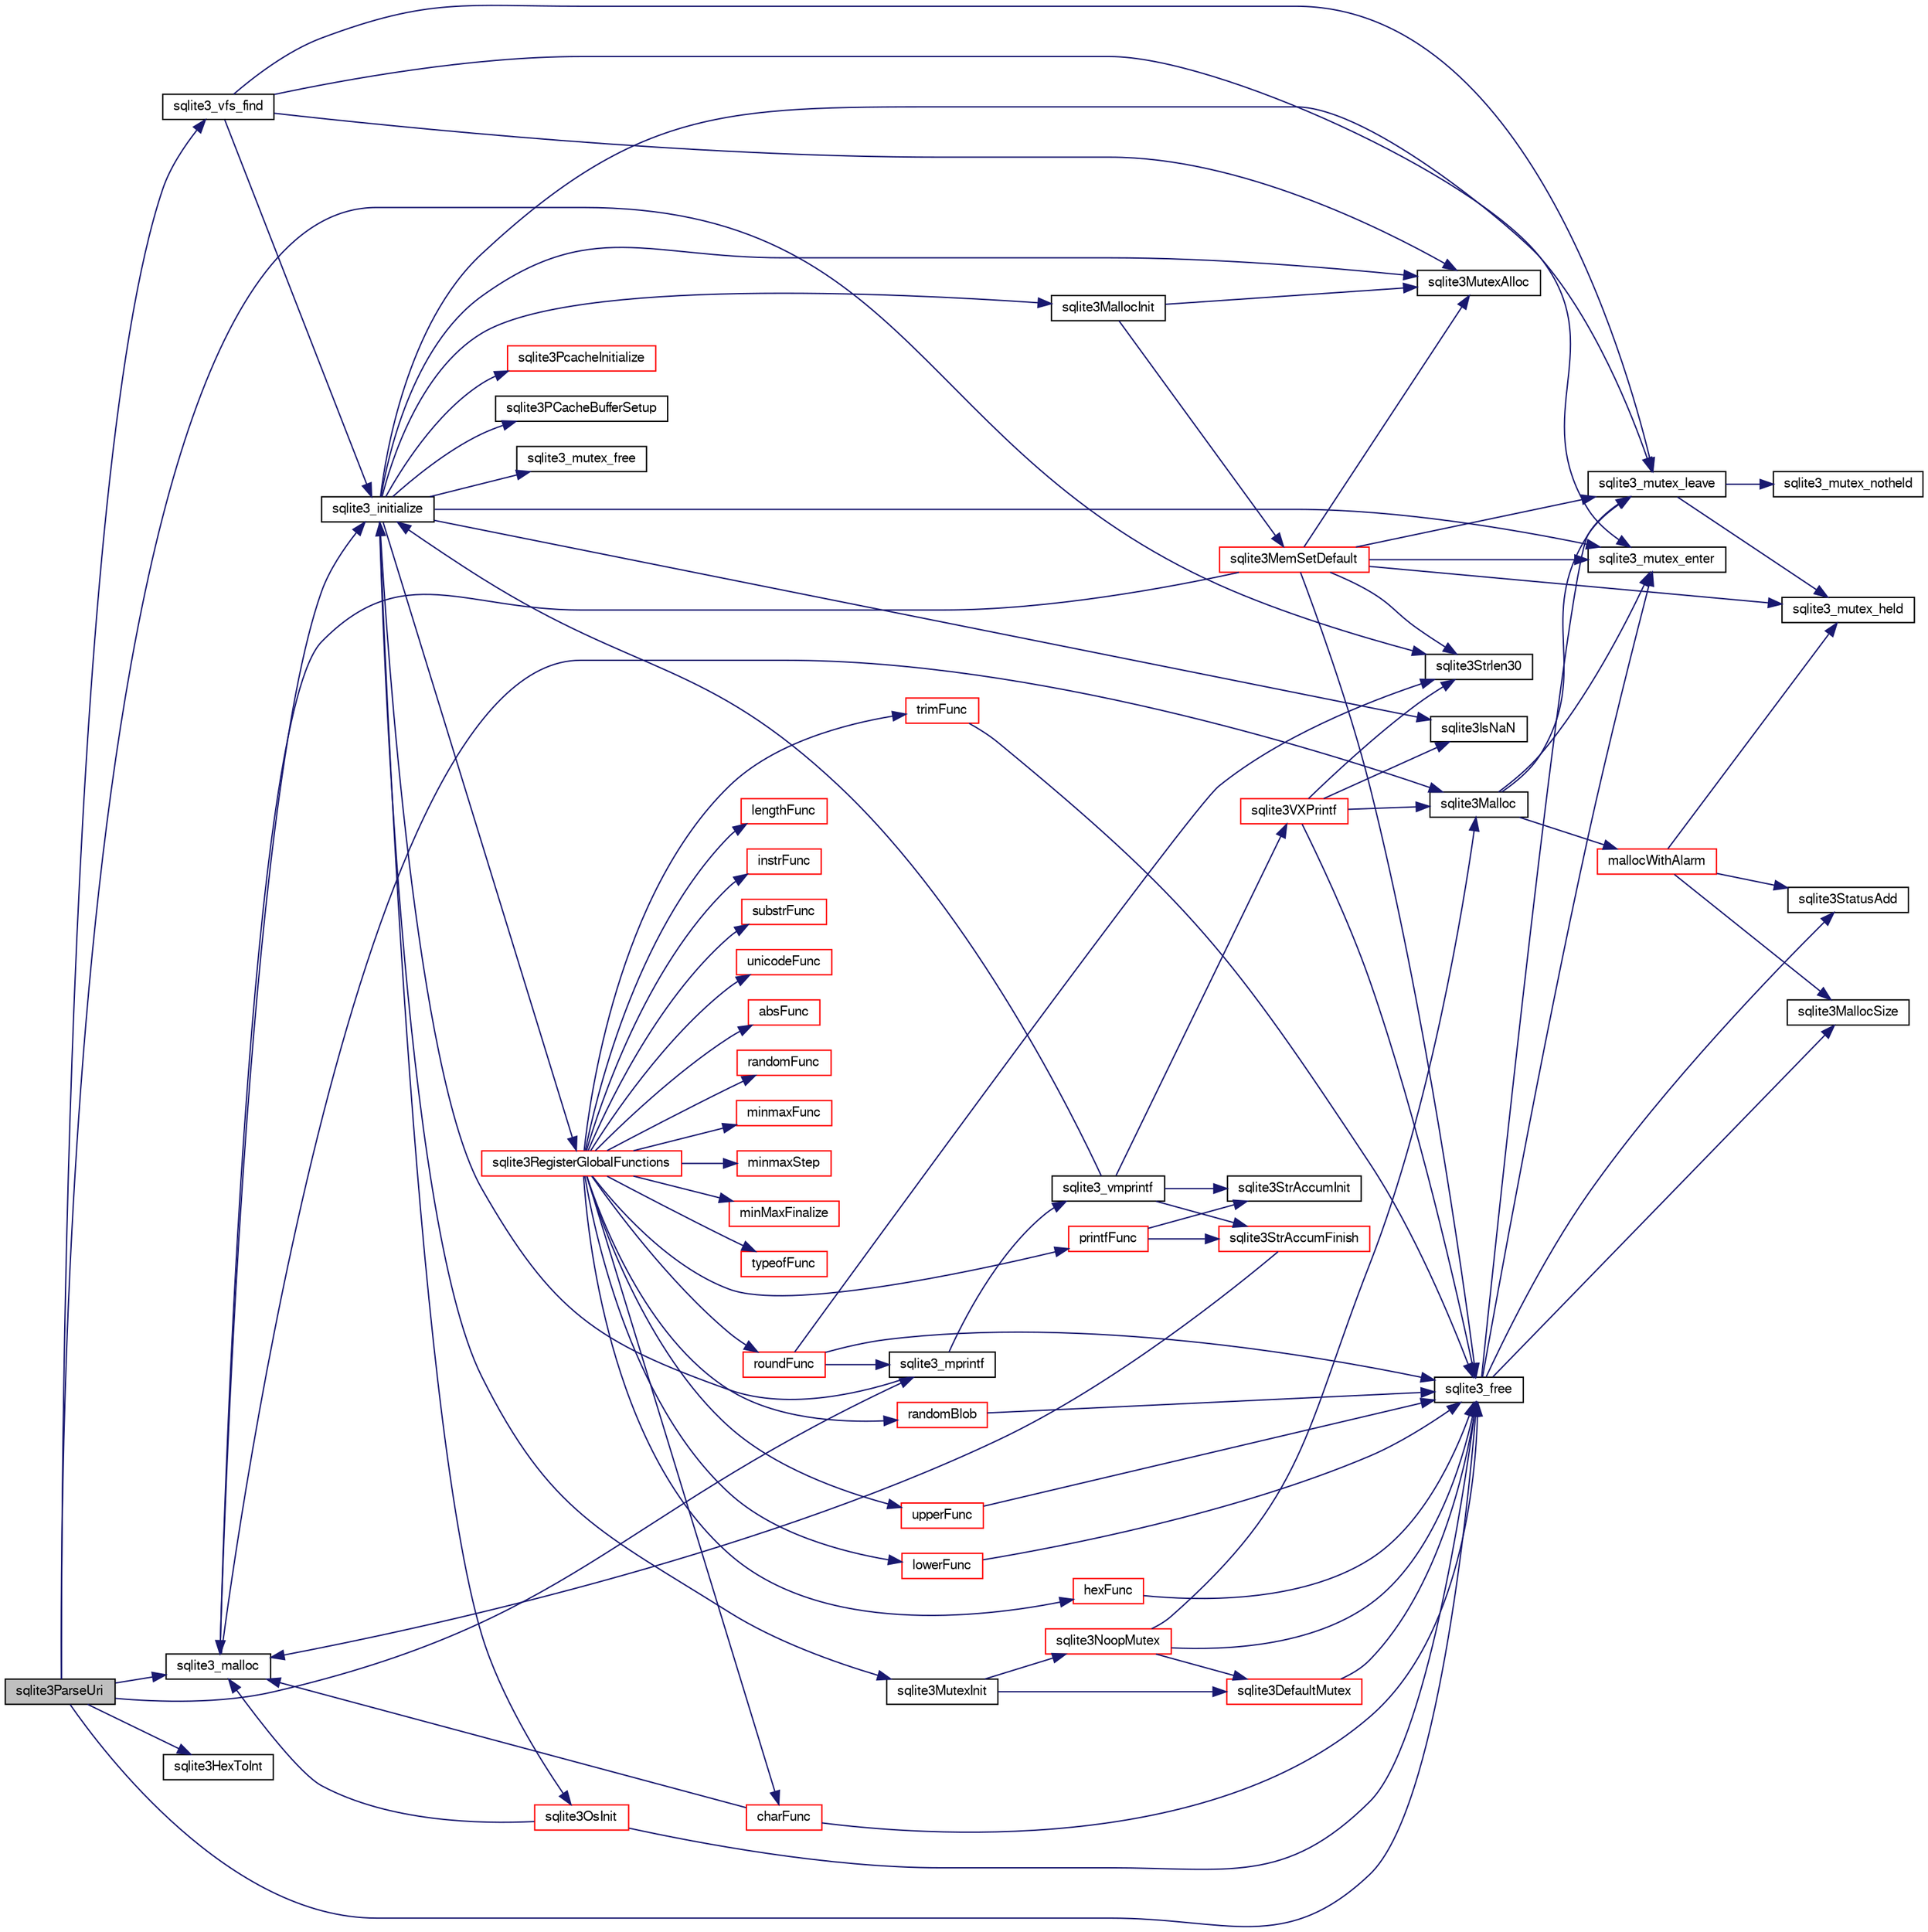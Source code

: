 digraph "sqlite3ParseUri"
{
  edge [fontname="FreeSans",fontsize="10",labelfontname="FreeSans",labelfontsize="10"];
  node [fontname="FreeSans",fontsize="10",shape=record];
  rankdir="LR";
  Node648983 [label="sqlite3ParseUri",height=0.2,width=0.4,color="black", fillcolor="grey75", style="filled", fontcolor="black"];
  Node648983 -> Node648984 [color="midnightblue",fontsize="10",style="solid",fontname="FreeSans"];
  Node648984 [label="sqlite3Strlen30",height=0.2,width=0.4,color="black", fillcolor="white", style="filled",URL="$sqlite3_8c.html#a3dcd80ba41f1a308193dee74857b62a7"];
  Node648983 -> Node648985 [color="midnightblue",fontsize="10",style="solid",fontname="FreeSans"];
  Node648985 [label="sqlite3_malloc",height=0.2,width=0.4,color="black", fillcolor="white", style="filled",URL="$sqlite3_8c.html#ac79dba55fc32b6a840cf5a9769bce7cd"];
  Node648985 -> Node648986 [color="midnightblue",fontsize="10",style="solid",fontname="FreeSans"];
  Node648986 [label="sqlite3_initialize",height=0.2,width=0.4,color="black", fillcolor="white", style="filled",URL="$sqlite3_8c.html#ab0c0ee2d5d4cf8b28e9572296a8861df"];
  Node648986 -> Node648987 [color="midnightblue",fontsize="10",style="solid",fontname="FreeSans"];
  Node648987 [label="sqlite3MutexInit",height=0.2,width=0.4,color="black", fillcolor="white", style="filled",URL="$sqlite3_8c.html#a7906afcdd1cdb3d0007eb932398a1158"];
  Node648987 -> Node648988 [color="midnightblue",fontsize="10",style="solid",fontname="FreeSans"];
  Node648988 [label="sqlite3DefaultMutex",height=0.2,width=0.4,color="red", fillcolor="white", style="filled",URL="$sqlite3_8c.html#ac895a71e325f9b2f9b862f737c17aca8"];
  Node648988 -> Node649005 [color="midnightblue",fontsize="10",style="solid",fontname="FreeSans"];
  Node649005 [label="sqlite3_free",height=0.2,width=0.4,color="black", fillcolor="white", style="filled",URL="$sqlite3_8c.html#a6552349e36a8a691af5487999ab09519"];
  Node649005 -> Node648994 [color="midnightblue",fontsize="10",style="solid",fontname="FreeSans"];
  Node648994 [label="sqlite3_mutex_enter",height=0.2,width=0.4,color="black", fillcolor="white", style="filled",URL="$sqlite3_8c.html#a1c12cde690bd89f104de5cbad12a6bf5"];
  Node649005 -> Node649003 [color="midnightblue",fontsize="10",style="solid",fontname="FreeSans"];
  Node649003 [label="sqlite3StatusAdd",height=0.2,width=0.4,color="black", fillcolor="white", style="filled",URL="$sqlite3_8c.html#afa029f93586aeab4cc85360905dae9cd"];
  Node649005 -> Node649002 [color="midnightblue",fontsize="10",style="solid",fontname="FreeSans"];
  Node649002 [label="sqlite3MallocSize",height=0.2,width=0.4,color="black", fillcolor="white", style="filled",URL="$sqlite3_8c.html#acf5d2a5f35270bafb050bd2def576955"];
  Node649005 -> Node649000 [color="midnightblue",fontsize="10",style="solid",fontname="FreeSans"];
  Node649000 [label="sqlite3_mutex_leave",height=0.2,width=0.4,color="black", fillcolor="white", style="filled",URL="$sqlite3_8c.html#a5838d235601dbd3c1fa993555c6bcc93"];
  Node649000 -> Node648996 [color="midnightblue",fontsize="10",style="solid",fontname="FreeSans"];
  Node648996 [label="sqlite3_mutex_held",height=0.2,width=0.4,color="black", fillcolor="white", style="filled",URL="$sqlite3_8c.html#acf77da68932b6bc163c5e68547ecc3e7"];
  Node649000 -> Node649001 [color="midnightblue",fontsize="10",style="solid",fontname="FreeSans"];
  Node649001 [label="sqlite3_mutex_notheld",height=0.2,width=0.4,color="black", fillcolor="white", style="filled",URL="$sqlite3_8c.html#a83967c837c1c000d3b5adcfaa688f5dc"];
  Node648987 -> Node649009 [color="midnightblue",fontsize="10",style="solid",fontname="FreeSans"];
  Node649009 [label="sqlite3NoopMutex",height=0.2,width=0.4,color="red", fillcolor="white", style="filled",URL="$sqlite3_8c.html#a09742cde9ef371d94f8201d2cdb543e4"];
  Node649009 -> Node648993 [color="midnightblue",fontsize="10",style="solid",fontname="FreeSans"];
  Node648993 [label="sqlite3Malloc",height=0.2,width=0.4,color="black", fillcolor="white", style="filled",URL="$sqlite3_8c.html#a361a2eaa846b1885f123abe46f5d8b2b"];
  Node648993 -> Node648994 [color="midnightblue",fontsize="10",style="solid",fontname="FreeSans"];
  Node648993 -> Node648995 [color="midnightblue",fontsize="10",style="solid",fontname="FreeSans"];
  Node648995 [label="mallocWithAlarm",height=0.2,width=0.4,color="red", fillcolor="white", style="filled",URL="$sqlite3_8c.html#ab070d5cf8e48ec8a6a43cf025d48598b"];
  Node648995 -> Node648996 [color="midnightblue",fontsize="10",style="solid",fontname="FreeSans"];
  Node648995 -> Node649002 [color="midnightblue",fontsize="10",style="solid",fontname="FreeSans"];
  Node648995 -> Node649003 [color="midnightblue",fontsize="10",style="solid",fontname="FreeSans"];
  Node648993 -> Node649000 [color="midnightblue",fontsize="10",style="solid",fontname="FreeSans"];
  Node649009 -> Node649005 [color="midnightblue",fontsize="10",style="solid",fontname="FreeSans"];
  Node649009 -> Node648988 [color="midnightblue",fontsize="10",style="solid",fontname="FreeSans"];
  Node648986 -> Node649017 [color="midnightblue",fontsize="10",style="solid",fontname="FreeSans"];
  Node649017 [label="sqlite3MutexAlloc",height=0.2,width=0.4,color="black", fillcolor="white", style="filled",URL="$sqlite3_8c.html#a0e3f432ee581f6876b590e7ad7e84e19"];
  Node648986 -> Node648994 [color="midnightblue",fontsize="10",style="solid",fontname="FreeSans"];
  Node648986 -> Node649018 [color="midnightblue",fontsize="10",style="solid",fontname="FreeSans"];
  Node649018 [label="sqlite3MallocInit",height=0.2,width=0.4,color="black", fillcolor="white", style="filled",URL="$sqlite3_8c.html#a9e06f9e7cad0d83ce80ab493c9533552"];
  Node649018 -> Node649019 [color="midnightblue",fontsize="10",style="solid",fontname="FreeSans"];
  Node649019 [label="sqlite3MemSetDefault",height=0.2,width=0.4,color="red", fillcolor="white", style="filled",URL="$sqlite3_8c.html#a162fbfd727e92c5f8f72625b5ff62549"];
  Node649019 -> Node649017 [color="midnightblue",fontsize="10",style="solid",fontname="FreeSans"];
  Node649019 -> Node648994 [color="midnightblue",fontsize="10",style="solid",fontname="FreeSans"];
  Node649019 -> Node649000 [color="midnightblue",fontsize="10",style="solid",fontname="FreeSans"];
  Node649019 -> Node648984 [color="midnightblue",fontsize="10",style="solid",fontname="FreeSans"];
  Node649019 -> Node648996 [color="midnightblue",fontsize="10",style="solid",fontname="FreeSans"];
  Node649019 -> Node648985 [color="midnightblue",fontsize="10",style="solid",fontname="FreeSans"];
  Node649019 -> Node649005 [color="midnightblue",fontsize="10",style="solid",fontname="FreeSans"];
  Node649018 -> Node649017 [color="midnightblue",fontsize="10",style="solid",fontname="FreeSans"];
  Node648986 -> Node649000 [color="midnightblue",fontsize="10",style="solid",fontname="FreeSans"];
  Node648986 -> Node649111 [color="midnightblue",fontsize="10",style="solid",fontname="FreeSans"];
  Node649111 [label="sqlite3RegisterGlobalFunctions",height=0.2,width=0.4,color="red", fillcolor="white", style="filled",URL="$sqlite3_8c.html#a9f75bd111010f29e1b8d74344473c4ec"];
  Node649111 -> Node649112 [color="midnightblue",fontsize="10",style="solid",fontname="FreeSans"];
  Node649112 [label="trimFunc",height=0.2,width=0.4,color="red", fillcolor="white", style="filled",URL="$sqlite3_8c.html#afad56dbe7f08139a630156e644b14704"];
  Node649112 -> Node649005 [color="midnightblue",fontsize="10",style="solid",fontname="FreeSans"];
  Node649111 -> Node649125 [color="midnightblue",fontsize="10",style="solid",fontname="FreeSans"];
  Node649125 [label="minmaxFunc",height=0.2,width=0.4,color="red", fillcolor="white", style="filled",URL="$sqlite3_8c.html#a4d00f48b948fd73cb70bcfd1efc0bfb0"];
  Node649111 -> Node649134 [color="midnightblue",fontsize="10",style="solid",fontname="FreeSans"];
  Node649134 [label="minmaxStep",height=0.2,width=0.4,color="red", fillcolor="white", style="filled",URL="$sqlite3_8c.html#a5b4c0da0f3b61d7ff25ebd30aa22cca4"];
  Node649111 -> Node649138 [color="midnightblue",fontsize="10",style="solid",fontname="FreeSans"];
  Node649138 [label="minMaxFinalize",height=0.2,width=0.4,color="red", fillcolor="white", style="filled",URL="$sqlite3_8c.html#a0439dd90934a2dee93517c50884d5924"];
  Node649111 -> Node649139 [color="midnightblue",fontsize="10",style="solid",fontname="FreeSans"];
  Node649139 [label="typeofFunc",height=0.2,width=0.4,color="red", fillcolor="white", style="filled",URL="$sqlite3_8c.html#aba6c564ff0d6b017de448469d0fb243f"];
  Node649111 -> Node649140 [color="midnightblue",fontsize="10",style="solid",fontname="FreeSans"];
  Node649140 [label="lengthFunc",height=0.2,width=0.4,color="red", fillcolor="white", style="filled",URL="$sqlite3_8c.html#affdabf006c37c26a1c3e325badb83546"];
  Node649111 -> Node649145 [color="midnightblue",fontsize="10",style="solid",fontname="FreeSans"];
  Node649145 [label="instrFunc",height=0.2,width=0.4,color="red", fillcolor="white", style="filled",URL="$sqlite3_8c.html#a8f86ca540b92ac28aaefaa126170cf8c"];
  Node649111 -> Node649147 [color="midnightblue",fontsize="10",style="solid",fontname="FreeSans"];
  Node649147 [label="substrFunc",height=0.2,width=0.4,color="red", fillcolor="white", style="filled",URL="$sqlite3_8c.html#a8a8739d9af5589338113371e440b2734"];
  Node649111 -> Node649152 [color="midnightblue",fontsize="10",style="solid",fontname="FreeSans"];
  Node649152 [label="printfFunc",height=0.2,width=0.4,color="red", fillcolor="white", style="filled",URL="$sqlite3_8c.html#a80ca21d434c7c5b6668bee721331dda8"];
  Node649152 -> Node649023 [color="midnightblue",fontsize="10",style="solid",fontname="FreeSans"];
  Node649023 [label="sqlite3StrAccumInit",height=0.2,width=0.4,color="black", fillcolor="white", style="filled",URL="$sqlite3_8c.html#aabf95e113b9d54d519cd15a56215f560"];
  Node649152 -> Node649073 [color="midnightblue",fontsize="10",style="solid",fontname="FreeSans"];
  Node649073 [label="sqlite3StrAccumFinish",height=0.2,width=0.4,color="red", fillcolor="white", style="filled",URL="$sqlite3_8c.html#adb7f26b10ac1b847db6f000ef4c2e2ba"];
  Node649073 -> Node648985 [color="midnightblue",fontsize="10",style="solid",fontname="FreeSans"];
  Node649111 -> Node649154 [color="midnightblue",fontsize="10",style="solid",fontname="FreeSans"];
  Node649154 [label="unicodeFunc",height=0.2,width=0.4,color="red", fillcolor="white", style="filled",URL="$sqlite3_8c.html#a1d3d012cbe2276d8d713be80884db355"];
  Node649111 -> Node649156 [color="midnightblue",fontsize="10",style="solid",fontname="FreeSans"];
  Node649156 [label="charFunc",height=0.2,width=0.4,color="red", fillcolor="white", style="filled",URL="$sqlite3_8c.html#ab9b72ce47fcea3c3b92e816435a0fd91"];
  Node649156 -> Node648985 [color="midnightblue",fontsize="10",style="solid",fontname="FreeSans"];
  Node649156 -> Node649005 [color="midnightblue",fontsize="10",style="solid",fontname="FreeSans"];
  Node649111 -> Node649157 [color="midnightblue",fontsize="10",style="solid",fontname="FreeSans"];
  Node649157 [label="absFunc",height=0.2,width=0.4,color="red", fillcolor="white", style="filled",URL="$sqlite3_8c.html#af271994a34f441432d50d7095e0ed23d"];
  Node649111 -> Node649162 [color="midnightblue",fontsize="10",style="solid",fontname="FreeSans"];
  Node649162 [label="roundFunc",height=0.2,width=0.4,color="red", fillcolor="white", style="filled",URL="$sqlite3_8c.html#a8c444ba254edc27891111b76e7ba85e7"];
  Node649162 -> Node649163 [color="midnightblue",fontsize="10",style="solid",fontname="FreeSans"];
  Node649163 [label="sqlite3_mprintf",height=0.2,width=0.4,color="black", fillcolor="white", style="filled",URL="$sqlite3_8c.html#a4ae85b8d9051570b833812ea1f7d632a"];
  Node649163 -> Node648986 [color="midnightblue",fontsize="10",style="solid",fontname="FreeSans"];
  Node649163 -> Node649164 [color="midnightblue",fontsize="10",style="solid",fontname="FreeSans"];
  Node649164 [label="sqlite3_vmprintf",height=0.2,width=0.4,color="black", fillcolor="white", style="filled",URL="$sqlite3_8c.html#af83565027bac906c1485cb8b3516686b"];
  Node649164 -> Node648986 [color="midnightblue",fontsize="10",style="solid",fontname="FreeSans"];
  Node649164 -> Node649023 [color="midnightblue",fontsize="10",style="solid",fontname="FreeSans"];
  Node649164 -> Node649024 [color="midnightblue",fontsize="10",style="solid",fontname="FreeSans"];
  Node649024 [label="sqlite3VXPrintf",height=0.2,width=0.4,color="red", fillcolor="white", style="filled",URL="$sqlite3_8c.html#a63c25806c9bd4a2b76f9a0eb232c6bde"];
  Node649024 -> Node648993 [color="midnightblue",fontsize="10",style="solid",fontname="FreeSans"];
  Node649024 -> Node649049 [color="midnightblue",fontsize="10",style="solid",fontname="FreeSans"];
  Node649049 [label="sqlite3IsNaN",height=0.2,width=0.4,color="black", fillcolor="white", style="filled",URL="$sqlite3_8c.html#aed4d78203877c3486765ccbc7feebb50"];
  Node649024 -> Node648984 [color="midnightblue",fontsize="10",style="solid",fontname="FreeSans"];
  Node649024 -> Node649005 [color="midnightblue",fontsize="10",style="solid",fontname="FreeSans"];
  Node649164 -> Node649073 [color="midnightblue",fontsize="10",style="solid",fontname="FreeSans"];
  Node649162 -> Node648984 [color="midnightblue",fontsize="10",style="solid",fontname="FreeSans"];
  Node649162 -> Node649005 [color="midnightblue",fontsize="10",style="solid",fontname="FreeSans"];
  Node649111 -> Node649165 [color="midnightblue",fontsize="10",style="solid",fontname="FreeSans"];
  Node649165 [label="upperFunc",height=0.2,width=0.4,color="red", fillcolor="white", style="filled",URL="$sqlite3_8c.html#a8f26e491f9fd893cdb476c577f39f260"];
  Node649165 -> Node649005 [color="midnightblue",fontsize="10",style="solid",fontname="FreeSans"];
  Node649111 -> Node649166 [color="midnightblue",fontsize="10",style="solid",fontname="FreeSans"];
  Node649166 [label="lowerFunc",height=0.2,width=0.4,color="red", fillcolor="white", style="filled",URL="$sqlite3_8c.html#a37a07e2d7c0cb4c521e9c334596c89a7"];
  Node649166 -> Node649005 [color="midnightblue",fontsize="10",style="solid",fontname="FreeSans"];
  Node649111 -> Node649167 [color="midnightblue",fontsize="10",style="solid",fontname="FreeSans"];
  Node649167 [label="hexFunc",height=0.2,width=0.4,color="red", fillcolor="white", style="filled",URL="$sqlite3_8c.html#a2e2cd151b75b794723d7c4f30fe57c8b"];
  Node649167 -> Node649005 [color="midnightblue",fontsize="10",style="solid",fontname="FreeSans"];
  Node649111 -> Node649168 [color="midnightblue",fontsize="10",style="solid",fontname="FreeSans"];
  Node649168 [label="randomFunc",height=0.2,width=0.4,color="red", fillcolor="white", style="filled",URL="$sqlite3_8c.html#a77905d2b2e1b154cf082f061cfa057dd"];
  Node649111 -> Node649172 [color="midnightblue",fontsize="10",style="solid",fontname="FreeSans"];
  Node649172 [label="randomBlob",height=0.2,width=0.4,color="red", fillcolor="white", style="filled",URL="$sqlite3_8c.html#a2b058708f7f26feb80fce84c3e375d64"];
  Node649172 -> Node649005 [color="midnightblue",fontsize="10",style="solid",fontname="FreeSans"];
  Node648986 -> Node649259 [color="midnightblue",fontsize="10",style="solid",fontname="FreeSans"];
  Node649259 [label="sqlite3PcacheInitialize",height=0.2,width=0.4,color="red", fillcolor="white", style="filled",URL="$sqlite3_8c.html#a2902c61ddc88bea002c4d69fe4052b1f"];
  Node648986 -> Node649260 [color="midnightblue",fontsize="10",style="solid",fontname="FreeSans"];
  Node649260 [label="sqlite3OsInit",height=0.2,width=0.4,color="red", fillcolor="white", style="filled",URL="$sqlite3_8c.html#afeaa886fe1ca086a30fd278b1d069762"];
  Node649260 -> Node648985 [color="midnightblue",fontsize="10",style="solid",fontname="FreeSans"];
  Node649260 -> Node649005 [color="midnightblue",fontsize="10",style="solid",fontname="FreeSans"];
  Node648986 -> Node649264 [color="midnightblue",fontsize="10",style="solid",fontname="FreeSans"];
  Node649264 [label="sqlite3PCacheBufferSetup",height=0.2,width=0.4,color="black", fillcolor="white", style="filled",URL="$sqlite3_8c.html#ad18a1eebefdfbc4254f473f7b0101937"];
  Node648986 -> Node649265 [color="midnightblue",fontsize="10",style="solid",fontname="FreeSans"];
  Node649265 [label="sqlite3_mutex_free",height=0.2,width=0.4,color="black", fillcolor="white", style="filled",URL="$sqlite3_8c.html#a2db2e72e08f6873afa9c61b0ec726fec"];
  Node648986 -> Node649049 [color="midnightblue",fontsize="10",style="solid",fontname="FreeSans"];
  Node648985 -> Node648993 [color="midnightblue",fontsize="10",style="solid",fontname="FreeSans"];
  Node648983 -> Node649163 [color="midnightblue",fontsize="10",style="solid",fontname="FreeSans"];
  Node648983 -> Node649266 [color="midnightblue",fontsize="10",style="solid",fontname="FreeSans"];
  Node649266 [label="sqlite3HexToInt",height=0.2,width=0.4,color="black", fillcolor="white", style="filled",URL="$sqlite3_8c.html#ae3802c77b18399c03c8c9f973ff47239"];
  Node648983 -> Node649171 [color="midnightblue",fontsize="10",style="solid",fontname="FreeSans"];
  Node649171 [label="sqlite3_vfs_find",height=0.2,width=0.4,color="black", fillcolor="white", style="filled",URL="$sqlite3_8c.html#a009b28f3d275077f7bb7f3ef37de6095"];
  Node649171 -> Node648986 [color="midnightblue",fontsize="10",style="solid",fontname="FreeSans"];
  Node649171 -> Node649017 [color="midnightblue",fontsize="10",style="solid",fontname="FreeSans"];
  Node649171 -> Node648994 [color="midnightblue",fontsize="10",style="solid",fontname="FreeSans"];
  Node649171 -> Node649000 [color="midnightblue",fontsize="10",style="solid",fontname="FreeSans"];
  Node648983 -> Node649005 [color="midnightblue",fontsize="10",style="solid",fontname="FreeSans"];
}
